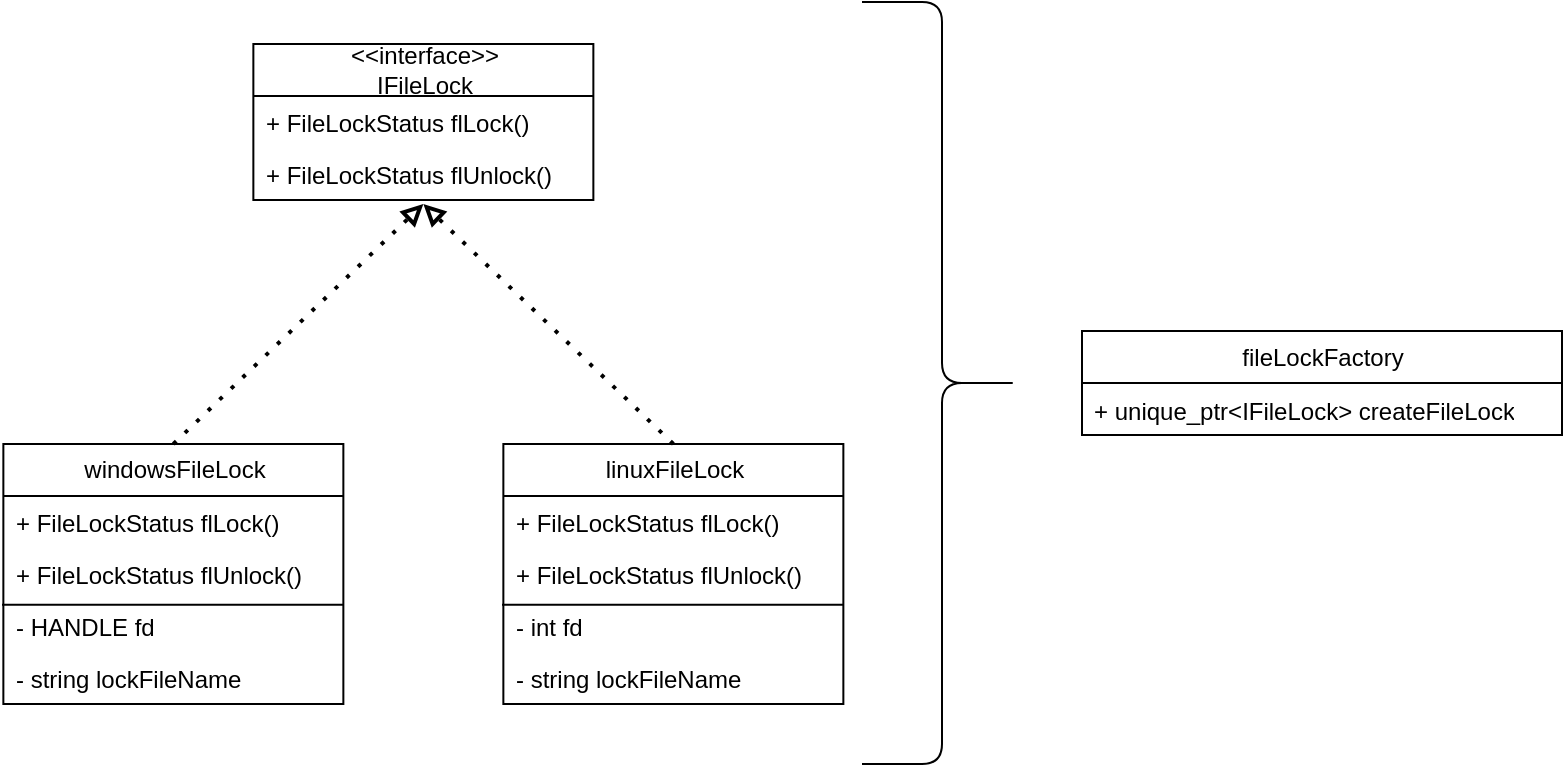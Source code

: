 <mxfile version="22.0.0" type="device">
  <diagram name="Page-1" id="GwY-oJApjowpqIeMY3pv">
    <mxGraphModel dx="1418" dy="828" grid="1" gridSize="10" guides="1" tooltips="1" connect="1" arrows="1" fold="1" page="1" pageScale="1" pageWidth="1600" pageHeight="1200" math="0" shadow="0">
      <root>
        <mxCell id="0" />
        <mxCell id="1" parent="0" />
        <mxCell id="AKKU1-GDSKN5476XEjXo-9" value="&amp;lt;&amp;lt;interface&amp;gt;&amp;gt;&lt;br&gt;IFileLock" style="swimlane;fontStyle=0;childLayout=stackLayout;horizontal=1;startSize=26;fillColor=none;horizontalStack=0;resizeParent=1;resizeParentMax=0;resizeLast=0;collapsible=1;marginBottom=0;html=1;" parent="1" vertex="1">
          <mxGeometry x="414.68" y="120" width="170" height="78" as="geometry" />
        </mxCell>
        <mxCell id="AKKU1-GDSKN5476XEjXo-10" value="+ FileLockStatus&amp;nbsp;flLock()" style="text;strokeColor=none;fillColor=none;align=left;verticalAlign=top;spacingLeft=4;spacingRight=4;overflow=hidden;rotatable=0;points=[[0,0.5],[1,0.5]];portConstraint=eastwest;whiteSpace=wrap;html=1;" parent="AKKU1-GDSKN5476XEjXo-9" vertex="1">
          <mxGeometry y="26" width="170" height="26" as="geometry" />
        </mxCell>
        <mxCell id="AKKU1-GDSKN5476XEjXo-11" value="+ FileLockStatus&amp;nbsp;flUnlock()" style="text;strokeColor=none;fillColor=none;align=left;verticalAlign=top;spacingLeft=4;spacingRight=4;overflow=hidden;rotatable=0;points=[[0,0.5],[1,0.5]];portConstraint=eastwest;whiteSpace=wrap;html=1;" parent="AKKU1-GDSKN5476XEjXo-9" vertex="1">
          <mxGeometry y="52" width="170" height="26" as="geometry" />
        </mxCell>
        <mxCell id="AKKU1-GDSKN5476XEjXo-14" value="windowsFileLock" style="swimlane;fontStyle=0;childLayout=stackLayout;horizontal=1;startSize=26;fillColor=none;horizontalStack=0;resizeParent=1;resizeParentMax=0;resizeLast=0;collapsible=1;marginBottom=0;html=1;" parent="1" vertex="1">
          <mxGeometry x="289.68" y="320" width="170" height="130" as="geometry" />
        </mxCell>
        <mxCell id="AKKU1-GDSKN5476XEjXo-15" value="+ FileLockStatus&amp;nbsp;flLock()" style="text;strokeColor=none;fillColor=none;align=left;verticalAlign=top;spacingLeft=4;spacingRight=4;overflow=hidden;rotatable=0;points=[[0,0.5],[1,0.5]];portConstraint=eastwest;whiteSpace=wrap;html=1;" parent="AKKU1-GDSKN5476XEjXo-14" vertex="1">
          <mxGeometry y="26" width="170" height="26" as="geometry" />
        </mxCell>
        <mxCell id="AKKU1-GDSKN5476XEjXo-16" value="+ FileLockStatus&amp;nbsp;flUnlock()" style="text;strokeColor=none;fillColor=none;align=left;verticalAlign=top;spacingLeft=4;spacingRight=4;overflow=hidden;rotatable=0;points=[[0,0.5],[1,0.5]];portConstraint=eastwest;whiteSpace=wrap;html=1;" parent="AKKU1-GDSKN5476XEjXo-14" vertex="1">
          <mxGeometry y="52" width="170" height="26" as="geometry" />
        </mxCell>
        <mxCell id="AKKU1-GDSKN5476XEjXo-21" value="- HANDLE fd" style="text;strokeColor=none;fillColor=none;align=left;verticalAlign=top;spacingLeft=4;spacingRight=4;overflow=hidden;rotatable=0;points=[[0,0.5],[1,0.5]];portConstraint=eastwest;whiteSpace=wrap;html=1;" parent="AKKU1-GDSKN5476XEjXo-14" vertex="1">
          <mxGeometry y="78" width="170" height="26" as="geometry" />
        </mxCell>
        <mxCell id="AKKU1-GDSKN5476XEjXo-22" value="- string lockFileName" style="text;strokeColor=none;fillColor=none;align=left;verticalAlign=top;spacingLeft=4;spacingRight=4;overflow=hidden;rotatable=0;points=[[0,0.5],[1,0.5]];portConstraint=eastwest;whiteSpace=wrap;html=1;" parent="AKKU1-GDSKN5476XEjXo-14" vertex="1">
          <mxGeometry y="104" width="170" height="26" as="geometry" />
        </mxCell>
        <mxCell id="AKKU1-GDSKN5476XEjXo-23" value="" style="endArrow=none;html=1;rounded=0;exitX=-0.004;exitY=1.093;exitDx=0;exitDy=0;exitPerimeter=0;entryX=1.001;entryY=0.093;entryDx=0;entryDy=0;entryPerimeter=0;" parent="AKKU1-GDSKN5476XEjXo-14" source="AKKU1-GDSKN5476XEjXo-16" target="AKKU1-GDSKN5476XEjXo-21" edge="1">
          <mxGeometry width="50" height="50" relative="1" as="geometry">
            <mxPoint x="200" y="10" as="sourcePoint" />
            <mxPoint x="250" y="-40" as="targetPoint" />
          </mxGeometry>
        </mxCell>
        <mxCell id="AKKU1-GDSKN5476XEjXo-24" value="linuxFileLock" style="swimlane;fontStyle=0;childLayout=stackLayout;horizontal=1;startSize=26;fillColor=none;horizontalStack=0;resizeParent=1;resizeParentMax=0;resizeLast=0;collapsible=1;marginBottom=0;html=1;" parent="1" vertex="1">
          <mxGeometry x="539.68" y="320" width="170" height="130" as="geometry" />
        </mxCell>
        <mxCell id="AKKU1-GDSKN5476XEjXo-25" value="+ FileLockStatus&amp;nbsp;flLock()" style="text;strokeColor=none;fillColor=none;align=left;verticalAlign=top;spacingLeft=4;spacingRight=4;overflow=hidden;rotatable=0;points=[[0,0.5],[1,0.5]];portConstraint=eastwest;whiteSpace=wrap;html=1;" parent="AKKU1-GDSKN5476XEjXo-24" vertex="1">
          <mxGeometry y="26" width="170" height="26" as="geometry" />
        </mxCell>
        <mxCell id="AKKU1-GDSKN5476XEjXo-26" value="+ FileLockStatus&amp;nbsp;flUnlock()" style="text;strokeColor=none;fillColor=none;align=left;verticalAlign=top;spacingLeft=4;spacingRight=4;overflow=hidden;rotatable=0;points=[[0,0.5],[1,0.5]];portConstraint=eastwest;whiteSpace=wrap;html=1;" parent="AKKU1-GDSKN5476XEjXo-24" vertex="1">
          <mxGeometry y="52" width="170" height="26" as="geometry" />
        </mxCell>
        <mxCell id="AKKU1-GDSKN5476XEjXo-27" value="- int fd" style="text;strokeColor=none;fillColor=none;align=left;verticalAlign=top;spacingLeft=4;spacingRight=4;overflow=hidden;rotatable=0;points=[[0,0.5],[1,0.5]];portConstraint=eastwest;whiteSpace=wrap;html=1;" parent="AKKU1-GDSKN5476XEjXo-24" vertex="1">
          <mxGeometry y="78" width="170" height="26" as="geometry" />
        </mxCell>
        <mxCell id="AKKU1-GDSKN5476XEjXo-28" value="- string lockFileName" style="text;strokeColor=none;fillColor=none;align=left;verticalAlign=top;spacingLeft=4;spacingRight=4;overflow=hidden;rotatable=0;points=[[0,0.5],[1,0.5]];portConstraint=eastwest;whiteSpace=wrap;html=1;" parent="AKKU1-GDSKN5476XEjXo-24" vertex="1">
          <mxGeometry y="104" width="170" height="26" as="geometry" />
        </mxCell>
        <mxCell id="AKKU1-GDSKN5476XEjXo-29" value="" style="endArrow=none;html=1;rounded=0;exitX=-0.004;exitY=1.093;exitDx=0;exitDy=0;exitPerimeter=0;entryX=1.001;entryY=0.093;entryDx=0;entryDy=0;entryPerimeter=0;" parent="AKKU1-GDSKN5476XEjXo-24" source="AKKU1-GDSKN5476XEjXo-26" target="AKKU1-GDSKN5476XEjXo-27" edge="1">
          <mxGeometry width="50" height="50" relative="1" as="geometry">
            <mxPoint x="200" y="10" as="sourcePoint" />
            <mxPoint x="250" y="-40" as="targetPoint" />
          </mxGeometry>
        </mxCell>
        <mxCell id="AKKU1-GDSKN5476XEjXo-30" value="" style="endArrow=block;dashed=1;html=1;dashPattern=1 3;strokeWidth=2;rounded=0;exitX=0.5;exitY=0;exitDx=0;exitDy=0;startArrow=none;startFill=0;endFill=0;" parent="1" source="AKKU1-GDSKN5476XEjXo-14" edge="1">
          <mxGeometry width="50" height="50" relative="1" as="geometry">
            <mxPoint x="389.68" y="270" as="sourcePoint" />
            <mxPoint x="499.68" y="200" as="targetPoint" />
          </mxGeometry>
        </mxCell>
        <mxCell id="AKKU1-GDSKN5476XEjXo-31" value="" style="endArrow=block;dashed=1;html=1;dashPattern=1 3;strokeWidth=2;rounded=0;exitX=0.5;exitY=0;exitDx=0;exitDy=0;endFill=0;" parent="1" source="AKKU1-GDSKN5476XEjXo-24" edge="1">
          <mxGeometry width="50" height="50" relative="1" as="geometry">
            <mxPoint x="384.68" y="330" as="sourcePoint" />
            <mxPoint x="499.68" y="200" as="targetPoint" />
          </mxGeometry>
        </mxCell>
        <mxCell id="cfF8A22mIDIP_HkxMsJU-2" value="" style="shape=curlyBracket;whiteSpace=wrap;html=1;rounded=1;flipH=1;labelPosition=right;verticalLabelPosition=middle;align=left;verticalAlign=middle;" vertex="1" parent="1">
          <mxGeometry x="719" y="99" width="80" height="381" as="geometry" />
        </mxCell>
        <mxCell id="cfF8A22mIDIP_HkxMsJU-3" value="fileLockFactory" style="swimlane;fontStyle=0;childLayout=stackLayout;horizontal=1;startSize=26;fillColor=none;horizontalStack=0;resizeParent=1;resizeParentMax=0;resizeLast=0;collapsible=1;marginBottom=0;html=1;" vertex="1" parent="1">
          <mxGeometry x="829" y="263.5" width="240" height="52" as="geometry" />
        </mxCell>
        <mxCell id="cfF8A22mIDIP_HkxMsJU-4" value="+ unique_ptr&amp;lt;IFileLock&amp;gt; createFileLock" style="text;strokeColor=none;fillColor=none;align=left;verticalAlign=top;spacingLeft=4;spacingRight=4;overflow=hidden;rotatable=0;points=[[0,0.5],[1,0.5]];portConstraint=eastwest;whiteSpace=wrap;html=1;" vertex="1" parent="cfF8A22mIDIP_HkxMsJU-3">
          <mxGeometry y="26" width="240" height="26" as="geometry" />
        </mxCell>
      </root>
    </mxGraphModel>
  </diagram>
</mxfile>
